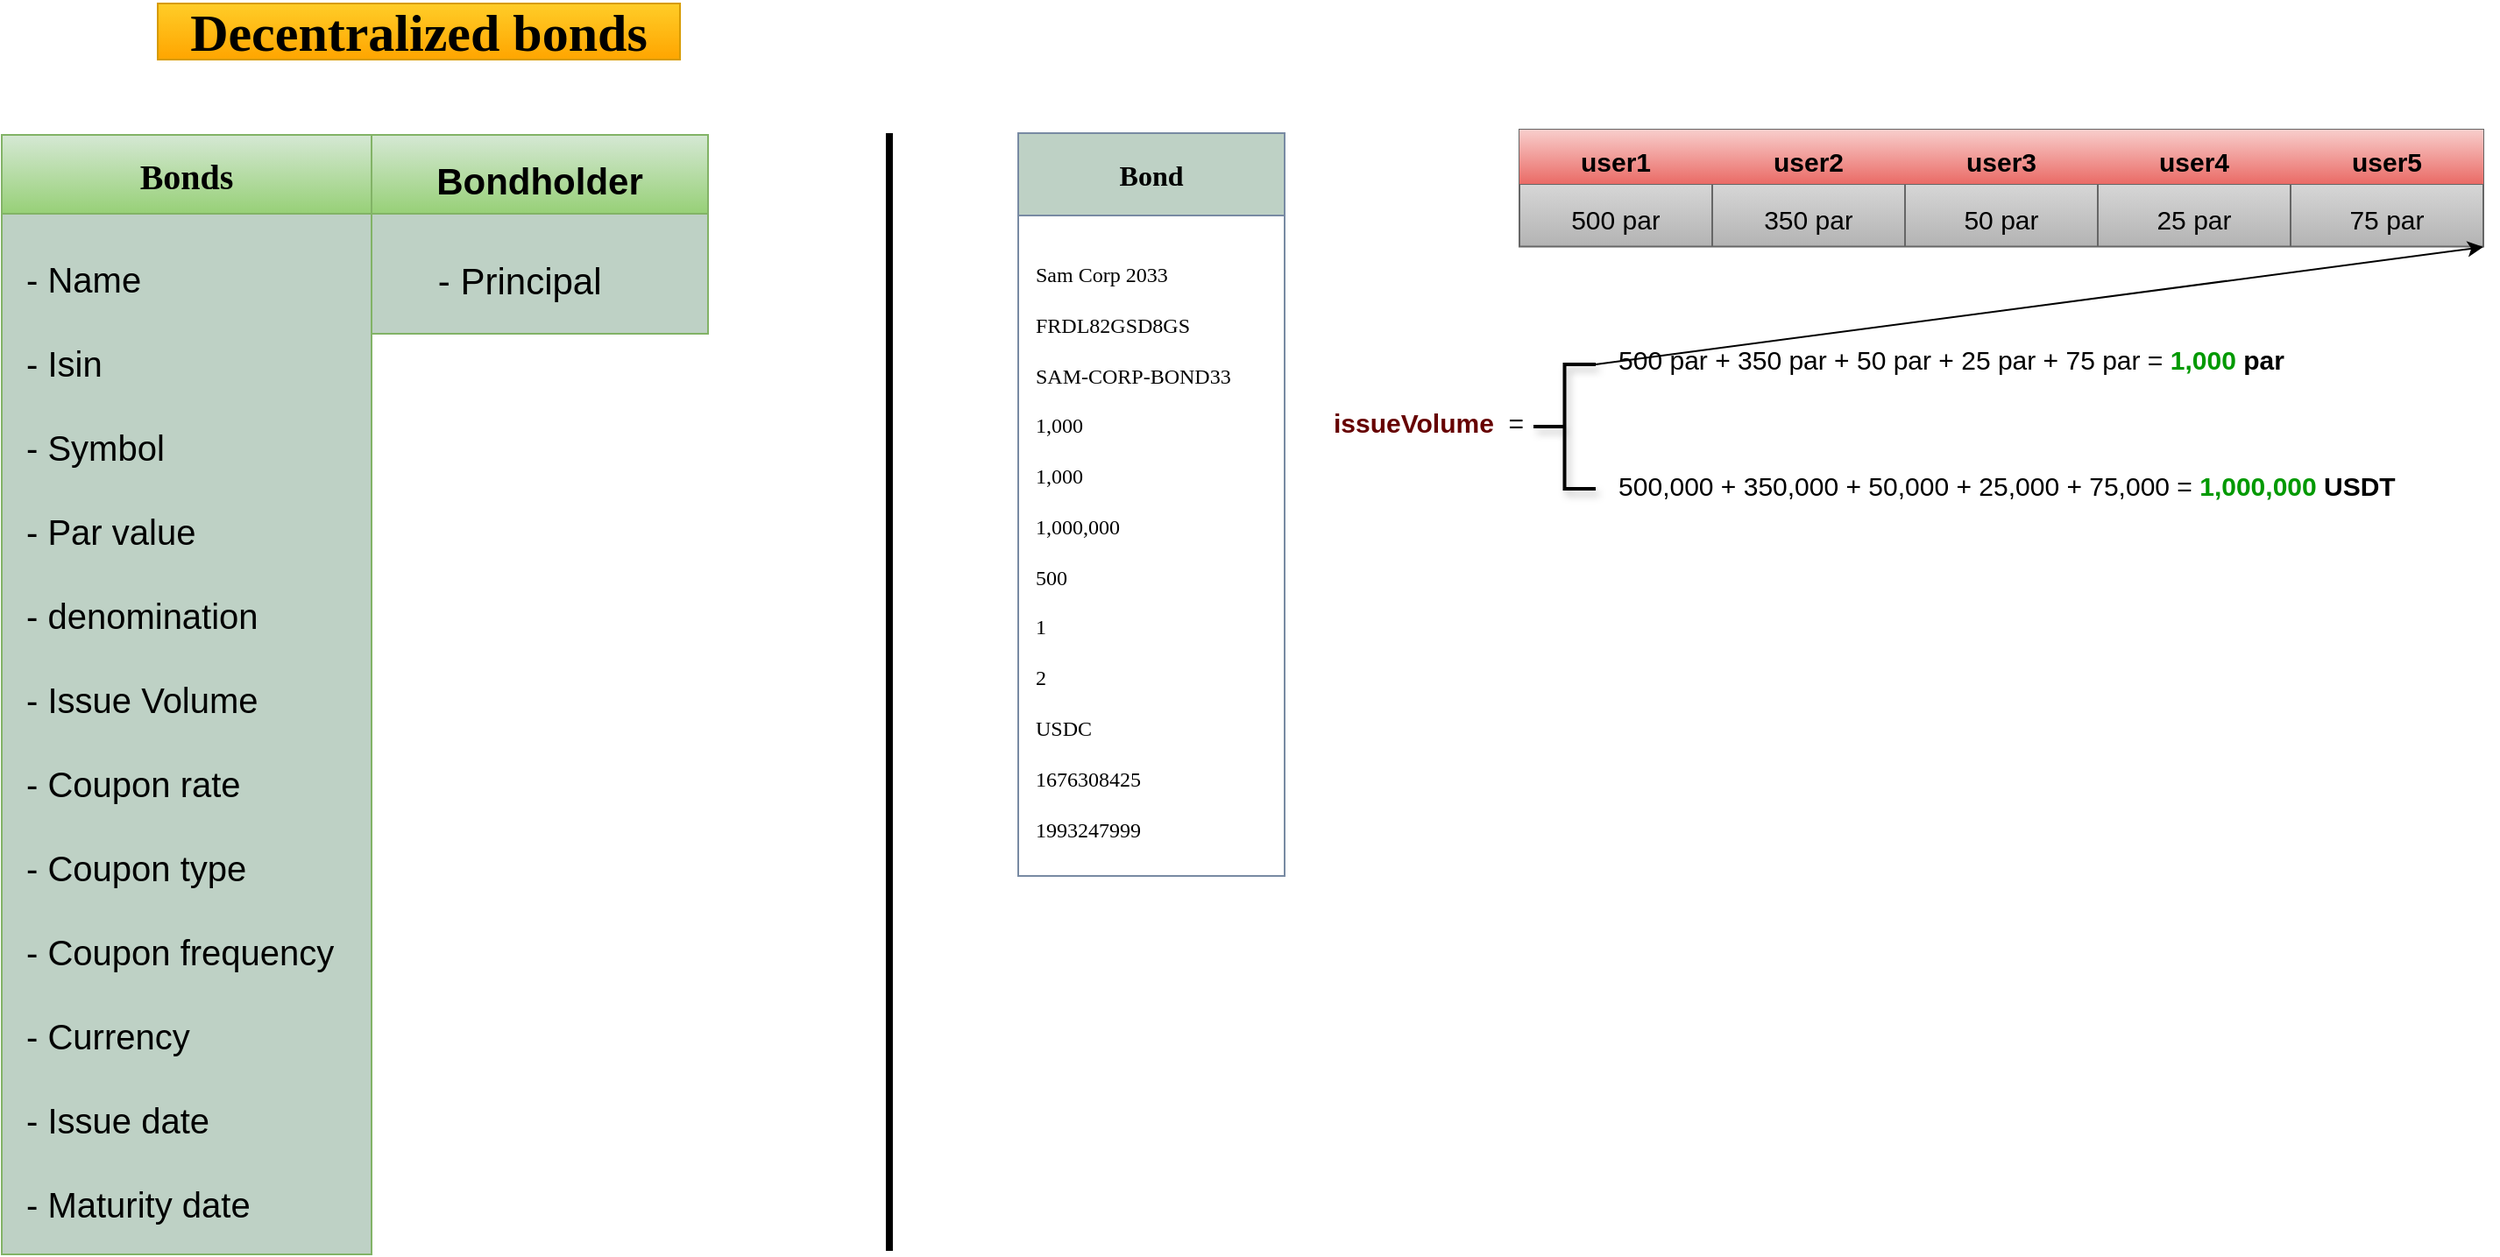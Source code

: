 <mxfile version="20.8.5" type="github">
  <diagram id="ir38s14U9JFHiZt4-p83" name="Bonds">
    <mxGraphModel dx="954" dy="571" grid="0" gridSize="10" guides="1" tooltips="1" connect="1" arrows="1" fold="1" page="1" pageScale="1" pageWidth="1500" pageHeight="800" math="0" shadow="0">
      <root>
        <mxCell id="0" />
        <mxCell id="1" parent="0" />
        <mxCell id="e97bduhnemeI5NklFYPc-1" value="Decentralized bonds" style="text;html=1;strokeColor=#d79b00;fillColor=#ffcd28;align=center;verticalAlign=middle;whiteSpace=wrap;rounded=0;fontStyle=1;gradientColor=#ffa500;fontFamily=Comic Sans MS;fontSize=30;" parent="1" vertex="1">
          <mxGeometry x="168" y="11" width="298" height="32" as="geometry" />
        </mxCell>
        <mxCell id="w39aNyOYpA3rd78RK-Cl-6" value="" style="line;strokeWidth=4;direction=south;html=1;perimeter=backbonePerimeter;points=[];outlineConnect=0;fontFamily=Helvetica;fontSize=30;" vertex="1" parent="1">
          <mxGeometry x="564" y="85" width="42.94" height="638" as="geometry" />
        </mxCell>
        <mxCell id="w39aNyOYpA3rd78RK-Cl-14" value="Bond" style="swimlane;whiteSpace=wrap;html=1;strokeColor=#788AA3;fontFamily=Comic Sans MS;fontSize=16;fontColor=#000000;fillColor=#BED1C5;startSize=47;" vertex="1" parent="1">
          <mxGeometry x="659" y="85" width="152" height="424" as="geometry" />
        </mxCell>
        <mxCell id="w39aNyOYpA3rd78RK-Cl-15" value="Sam Corp 2033&lt;br style=&quot;font-size: 12px;&quot;&gt;&lt;br style=&quot;font-size: 12px;&quot;&gt;FRDL82GSD8GS&lt;br style=&quot;font-size: 12px;&quot;&gt;&lt;br style=&quot;font-size: 12px;&quot;&gt;SAM-CORP-BOND33&lt;br style=&quot;font-size: 12px;&quot;&gt;&lt;br style=&quot;font-size: 12px;&quot;&gt;1,000&lt;br style=&quot;font-size: 12px;&quot;&gt;&lt;br style=&quot;font-size: 12px;&quot;&gt;1,000&lt;br style=&quot;font-size: 12px;&quot;&gt;&lt;br style=&quot;font-size: 12px;&quot;&gt;1,000,000&lt;br&gt;&lt;br&gt;500&lt;br&gt;&lt;br&gt;1&lt;br&gt;&lt;br&gt;2&lt;br&gt;&lt;br&gt;USDC&lt;br&gt;&lt;br&gt;1676308425&lt;br&gt;&lt;br&gt;1993247999" style="text;html=1;align=left;verticalAlign=middle;resizable=0;points=[];autosize=1;strokeColor=none;fillColor=none;fontSize=12;fontFamily=Comic Sans MS;fontColor=#000000;fontStyle=0" vertex="1" parent="w39aNyOYpA3rd78RK-Cl-14">
          <mxGeometry x="8" y="67" width="136" height="343" as="geometry" />
        </mxCell>
        <mxCell id="w39aNyOYpA3rd78RK-Cl-16" value="" style="group" vertex="1" connectable="0" parent="1">
          <mxGeometry x="79" y="86" width="403" height="639" as="geometry" />
        </mxCell>
        <mxCell id="e97bduhnemeI5NklFYPc-6" value="Bonds" style="swimlane;whiteSpace=wrap;html=1;fontFamily=Comic Sans MS;fontSize=20;startSize=45;fillColor=#d5e8d4;gradientColor=#97d077;strokeColor=#82b366;swimlaneFillColor=#BED1C5;" parent="w39aNyOYpA3rd78RK-Cl-16" vertex="1">
          <mxGeometry width="211" height="639" as="geometry" />
        </mxCell>
        <mxCell id="e97bduhnemeI5NklFYPc-7" value="- Name&lt;br&gt;&lt;br&gt;- Isin&lt;br&gt;&lt;br&gt;- Symbol&lt;br&gt;&lt;br&gt;- Par value&lt;br&gt;&lt;br&gt;- denomination&lt;br&gt;&lt;br&gt;- Issue Volume&lt;br&gt;&lt;br&gt;- Coupon rate&lt;br&gt;&lt;br&gt;- Coupon type&lt;br&gt;&lt;br&gt;- Coupon frequency&lt;br&gt;&lt;br&gt;- Currency&lt;br&gt;&lt;br&gt;- Issue date&lt;br&gt;&lt;br&gt;- Maturity date" style="text;html=1;align=left;verticalAlign=middle;resizable=0;points=[];autosize=1;strokeColor=none;fillColor=none;fontSize=20;fontFamily=Helvetica;" parent="e97bduhnemeI5NklFYPc-6" vertex="1">
          <mxGeometry x="12" y="64.222" width="194" height="564" as="geometry" />
        </mxCell>
        <mxCell id="w39aNyOYpA3rd78RK-Cl-10" value="&lt;font style=&quot;font-size: 21px;&quot;&gt;Bondholder&lt;/font&gt;" style="swimlane;whiteSpace=wrap;html=1;fontFamily=Helvetica;fontSize=30;startSize=45;fillColor=#d5e8d4;strokeColor=#82b366;gradientColor=#97d077;swimlaneFillColor=#BED1C5;container=0;" vertex="1" parent="w39aNyOYpA3rd78RK-Cl-16">
          <mxGeometry x="211" width="192" height="113.457" as="geometry" />
        </mxCell>
        <mxCell id="w39aNyOYpA3rd78RK-Cl-12" value="&lt;div style=&quot;text-align: left;&quot;&gt;&lt;span style=&quot;background-color: initial;&quot;&gt;- Principal&lt;/span&gt;&lt;span style=&quot;background-color: initial; white-space: pre;&quot;&gt;	&lt;/span&gt;&lt;/div&gt;" style="text;html=1;align=center;verticalAlign=middle;resizable=0;points=[];autosize=1;strokeColor=none;fillColor=none;fontSize=21;fontFamily=Helvetica;container=1;" vertex="1" parent="w39aNyOYpA3rd78RK-Cl-16">
          <mxGeometry x="219" y="64.221" width="158" height="37" as="geometry" />
        </mxCell>
        <mxCell id="w39aNyOYpA3rd78RK-Cl-38" value="" style="shape=table;startSize=0;container=1;collapsible=0;childLayout=tableLayout;fontFamily=Helvetica;fontSize=21;fillColor=#f5f5f5;strokeColor=#666666;gradientColor=#b3b3b3;" vertex="1" parent="1">
          <mxGeometry x="945" y="83" width="550" height="66.75" as="geometry" />
        </mxCell>
        <mxCell id="w39aNyOYpA3rd78RK-Cl-39" value="" style="shape=tableRow;horizontal=0;startSize=0;swimlaneHead=0;swimlaneBody=0;strokeColor=inherit;top=0;left=0;bottom=0;right=0;collapsible=0;dropTarget=0;fillColor=none;points=[[0,0.5],[1,0.5]];portConstraint=eastwest;fontFamily=Helvetica;fontSize=21;" vertex="1" parent="w39aNyOYpA3rd78RK-Cl-38">
          <mxGeometry width="550" height="31" as="geometry" />
        </mxCell>
        <mxCell id="w39aNyOYpA3rd78RK-Cl-40" value="&lt;font style=&quot;font-size: 15px;&quot;&gt;&lt;b&gt;user1&lt;/b&gt;&lt;/font&gt;" style="shape=partialRectangle;html=1;whiteSpace=wrap;connectable=0;strokeColor=#b85450;overflow=hidden;fillColor=#f8cecc;top=0;left=0;bottom=0;right=0;pointerEvents=1;fontFamily=Helvetica;fontSize=21;gradientColor=#ea6b66;" vertex="1" parent="w39aNyOYpA3rd78RK-Cl-39">
          <mxGeometry width="110" height="31" as="geometry">
            <mxRectangle width="110" height="31" as="alternateBounds" />
          </mxGeometry>
        </mxCell>
        <mxCell id="w39aNyOYpA3rd78RK-Cl-41" value="&lt;font style=&quot;font-size: 15px;&quot;&gt;&lt;b&gt;user2&lt;/b&gt;&lt;/font&gt;" style="shape=partialRectangle;html=1;whiteSpace=wrap;connectable=0;strokeColor=#b85450;overflow=hidden;fillColor=#f8cecc;top=0;left=0;bottom=0;right=0;pointerEvents=1;fontFamily=Helvetica;fontSize=21;gradientColor=#ea6b66;" vertex="1" parent="w39aNyOYpA3rd78RK-Cl-39">
          <mxGeometry x="110" width="110" height="31" as="geometry">
            <mxRectangle width="110" height="31" as="alternateBounds" />
          </mxGeometry>
        </mxCell>
        <mxCell id="w39aNyOYpA3rd78RK-Cl-42" value="&lt;font style=&quot;font-size: 15px;&quot;&gt;&lt;b&gt;user3&lt;/b&gt;&lt;/font&gt;" style="shape=partialRectangle;html=1;whiteSpace=wrap;connectable=0;strokeColor=#b85450;overflow=hidden;fillColor=#f8cecc;top=0;left=0;bottom=0;right=0;pointerEvents=1;fontFamily=Helvetica;fontSize=21;gradientColor=#ea6b66;" vertex="1" parent="w39aNyOYpA3rd78RK-Cl-39">
          <mxGeometry x="220" width="110" height="31" as="geometry">
            <mxRectangle width="110" height="31" as="alternateBounds" />
          </mxGeometry>
        </mxCell>
        <mxCell id="w39aNyOYpA3rd78RK-Cl-43" value="&lt;font style=&quot;font-size: 15px;&quot;&gt;&lt;b&gt;user4&lt;/b&gt;&lt;/font&gt;" style="shape=partialRectangle;html=1;whiteSpace=wrap;connectable=0;strokeColor=#b85450;overflow=hidden;fillColor=#f8cecc;top=0;left=0;bottom=0;right=0;pointerEvents=1;fontFamily=Helvetica;fontSize=21;gradientColor=#ea6b66;" vertex="1" parent="w39aNyOYpA3rd78RK-Cl-39">
          <mxGeometry x="330" width="110" height="31" as="geometry">
            <mxRectangle width="110" height="31" as="alternateBounds" />
          </mxGeometry>
        </mxCell>
        <mxCell id="w39aNyOYpA3rd78RK-Cl-44" value="&lt;font style=&quot;font-size: 15px;&quot;&gt;&lt;b&gt;user5&lt;/b&gt;&lt;/font&gt;" style="shape=partialRectangle;html=1;whiteSpace=wrap;connectable=0;strokeColor=#b85450;overflow=hidden;fillColor=#f8cecc;top=0;left=0;bottom=0;right=0;pointerEvents=1;fontFamily=Helvetica;fontSize=21;gradientColor=#ea6b66;" vertex="1" parent="w39aNyOYpA3rd78RK-Cl-39">
          <mxGeometry x="440" width="110" height="31" as="geometry">
            <mxRectangle width="110" height="31" as="alternateBounds" />
          </mxGeometry>
        </mxCell>
        <mxCell id="w39aNyOYpA3rd78RK-Cl-45" value="" style="shape=tableRow;horizontal=0;startSize=0;swimlaneHead=0;swimlaneBody=0;strokeColor=inherit;top=0;left=0;bottom=0;right=0;collapsible=0;dropTarget=0;fillColor=none;points=[[0,0.5],[1,0.5]];portConstraint=eastwest;fontFamily=Helvetica;fontSize=21;" vertex="1" parent="w39aNyOYpA3rd78RK-Cl-38">
          <mxGeometry y="31" width="550" height="36" as="geometry" />
        </mxCell>
        <mxCell id="w39aNyOYpA3rd78RK-Cl-46" value="&lt;span style=&quot;font-size: 15px;&quot;&gt;500 par&lt;/span&gt;" style="shape=partialRectangle;html=1;whiteSpace=wrap;connectable=0;strokeColor=inherit;overflow=hidden;fillColor=none;top=0;left=0;bottom=0;right=0;pointerEvents=1;fontFamily=Helvetica;fontSize=21;" vertex="1" parent="w39aNyOYpA3rd78RK-Cl-45">
          <mxGeometry width="110" height="36" as="geometry">
            <mxRectangle width="110" height="36" as="alternateBounds" />
          </mxGeometry>
        </mxCell>
        <mxCell id="w39aNyOYpA3rd78RK-Cl-47" value="&lt;span style=&quot;font-size: 15px;&quot;&gt;350 par&lt;/span&gt;" style="shape=partialRectangle;html=1;whiteSpace=wrap;connectable=0;strokeColor=inherit;overflow=hidden;fillColor=none;top=0;left=0;bottom=0;right=0;pointerEvents=1;fontFamily=Helvetica;fontSize=21;" vertex="1" parent="w39aNyOYpA3rd78RK-Cl-45">
          <mxGeometry x="110" width="110" height="36" as="geometry">
            <mxRectangle width="110" height="36" as="alternateBounds" />
          </mxGeometry>
        </mxCell>
        <mxCell id="w39aNyOYpA3rd78RK-Cl-48" value="&lt;font style=&quot;font-size: 15px;&quot;&gt;50 par&lt;/font&gt;" style="shape=partialRectangle;html=1;whiteSpace=wrap;connectable=0;strokeColor=inherit;overflow=hidden;fillColor=none;top=0;left=0;bottom=0;right=0;pointerEvents=1;fontFamily=Helvetica;fontSize=21;" vertex="1" parent="w39aNyOYpA3rd78RK-Cl-45">
          <mxGeometry x="220" width="110" height="36" as="geometry">
            <mxRectangle width="110" height="36" as="alternateBounds" />
          </mxGeometry>
        </mxCell>
        <mxCell id="w39aNyOYpA3rd78RK-Cl-49" value="&lt;font style=&quot;font-size: 15px;&quot;&gt;25 par&lt;/font&gt;" style="shape=partialRectangle;html=1;whiteSpace=wrap;connectable=0;strokeColor=inherit;overflow=hidden;fillColor=none;top=0;left=0;bottom=0;right=0;pointerEvents=1;fontFamily=Helvetica;fontSize=21;" vertex="1" parent="w39aNyOYpA3rd78RK-Cl-45">
          <mxGeometry x="330" width="110" height="36" as="geometry">
            <mxRectangle width="110" height="36" as="alternateBounds" />
          </mxGeometry>
        </mxCell>
        <mxCell id="w39aNyOYpA3rd78RK-Cl-50" value="&lt;font style=&quot;font-size: 15px;&quot;&gt;75 par&lt;/font&gt;" style="shape=partialRectangle;html=1;whiteSpace=wrap;connectable=0;strokeColor=inherit;overflow=hidden;fillColor=none;top=0;left=0;bottom=0;right=0;pointerEvents=1;fontFamily=Helvetica;fontSize=21;" vertex="1" parent="w39aNyOYpA3rd78RK-Cl-45">
          <mxGeometry x="440" width="110" height="36" as="geometry">
            <mxRectangle width="110" height="36" as="alternateBounds" />
          </mxGeometry>
        </mxCell>
        <mxCell id="w39aNyOYpA3rd78RK-Cl-53" value="" style="strokeWidth=2;html=1;shape=mxgraph.flowchart.annotation_2;align=left;labelPosition=right;pointerEvents=1;shadow=1;fontFamily=Helvetica;fontSize=15;fontColor=#660000;" vertex="1" parent="w39aNyOYpA3rd78RK-Cl-45">
          <mxGeometry x="550" width="NaN" height="36" as="geometry">
            <mxRectangle width="NaN" height="36" as="alternateBounds" />
          </mxGeometry>
        </mxCell>
        <mxCell id="w39aNyOYpA3rd78RK-Cl-54" value="" style="edgeStyle=orthogonalEdgeStyle;rounded=0;orthogonalLoop=1;jettySize=auto;html=1;fontFamily=Helvetica;fontSize=15;fontColor=#660000;" edge="1" parent="1" source="w39aNyOYpA3rd78RK-Cl-52" target="w39aNyOYpA3rd78RK-Cl-53">
          <mxGeometry relative="1" as="geometry" />
        </mxCell>
        <mxCell id="w39aNyOYpA3rd78RK-Cl-55" value="" style="group" vertex="1" connectable="0" parent="1">
          <mxGeometry x="837" y="199" width="632" height="102" as="geometry" />
        </mxCell>
        <mxCell id="w39aNyOYpA3rd78RK-Cl-51" value="&lt;font color=&quot;#990000&quot;&gt;&lt;b&gt;&amp;nbsp; &amp;nbsp; &amp;nbsp; &amp;nbsp; &amp;nbsp; &amp;nbsp; &amp;nbsp; &amp;nbsp; &amp;nbsp; &amp;nbsp; &amp;nbsp; &amp;nbsp; &amp;nbsp; &amp;nbsp; &amp;nbsp; &amp;nbsp; &amp;nbsp; &amp;nbsp; &amp;nbsp; &amp;nbsp;&lt;/b&gt;&lt;/font&gt;500 par + 350 par + 50 par + 25 par + 75 par = &lt;font style=&quot;font-weight: bold;&quot; color=&quot;#009900&quot;&gt;1,000 &lt;/font&gt;&lt;b&gt;par&lt;/b&gt;&lt;br&gt;&lt;br&gt;&lt;b&gt;&lt;font color=&quot;#660000&quot;&gt;issueVolume&lt;/font&gt;&lt;/b&gt;&amp;nbsp; =&amp;nbsp;&lt;br&gt;&lt;br&gt;&lt;font color=&quot;#990000&quot;&gt;&lt;b&gt;&amp;nbsp; &amp;nbsp; &amp;nbsp; &amp;nbsp; &amp;nbsp; &amp;nbsp; &amp;nbsp; &amp;nbsp; &amp;nbsp; &amp;nbsp; &amp;nbsp; &amp;nbsp; &amp;nbsp; &amp;nbsp; &amp;nbsp; &amp;nbsp; &amp;nbsp; &amp;nbsp; &amp;nbsp; &amp;nbsp;&lt;/b&gt;&lt;/font&gt;500,000 + 350,000 + 50,000 + 25,000 + 75,000 = &lt;b&gt;&lt;font color=&quot;#009900&quot;&gt;1,000,000&lt;/font&gt; USDT&amp;nbsp;&lt;/b&gt;&amp;nbsp;" style="text;html=1;align=left;verticalAlign=middle;resizable=0;points=[];autosize=1;strokeColor=none;fillColor=none;fontSize=15;fontFamily=Helvetica;shadow=1;strokeWidth=0;" vertex="1" parent="w39aNyOYpA3rd78RK-Cl-55">
          <mxGeometry width="632" height="102" as="geometry" />
        </mxCell>
        <mxCell id="w39aNyOYpA3rd78RK-Cl-52" value="" style="strokeWidth=2;html=1;shape=mxgraph.flowchart.annotation_2;align=left;labelPosition=right;pointerEvents=1;shadow=1;fontFamily=Helvetica;fontSize=15;fontColor=#660000;" vertex="1" parent="w39aNyOYpA3rd78RK-Cl-55">
          <mxGeometry x="116" y="18" width="35.5" height="71" as="geometry" />
        </mxCell>
      </root>
    </mxGraphModel>
  </diagram>
</mxfile>
